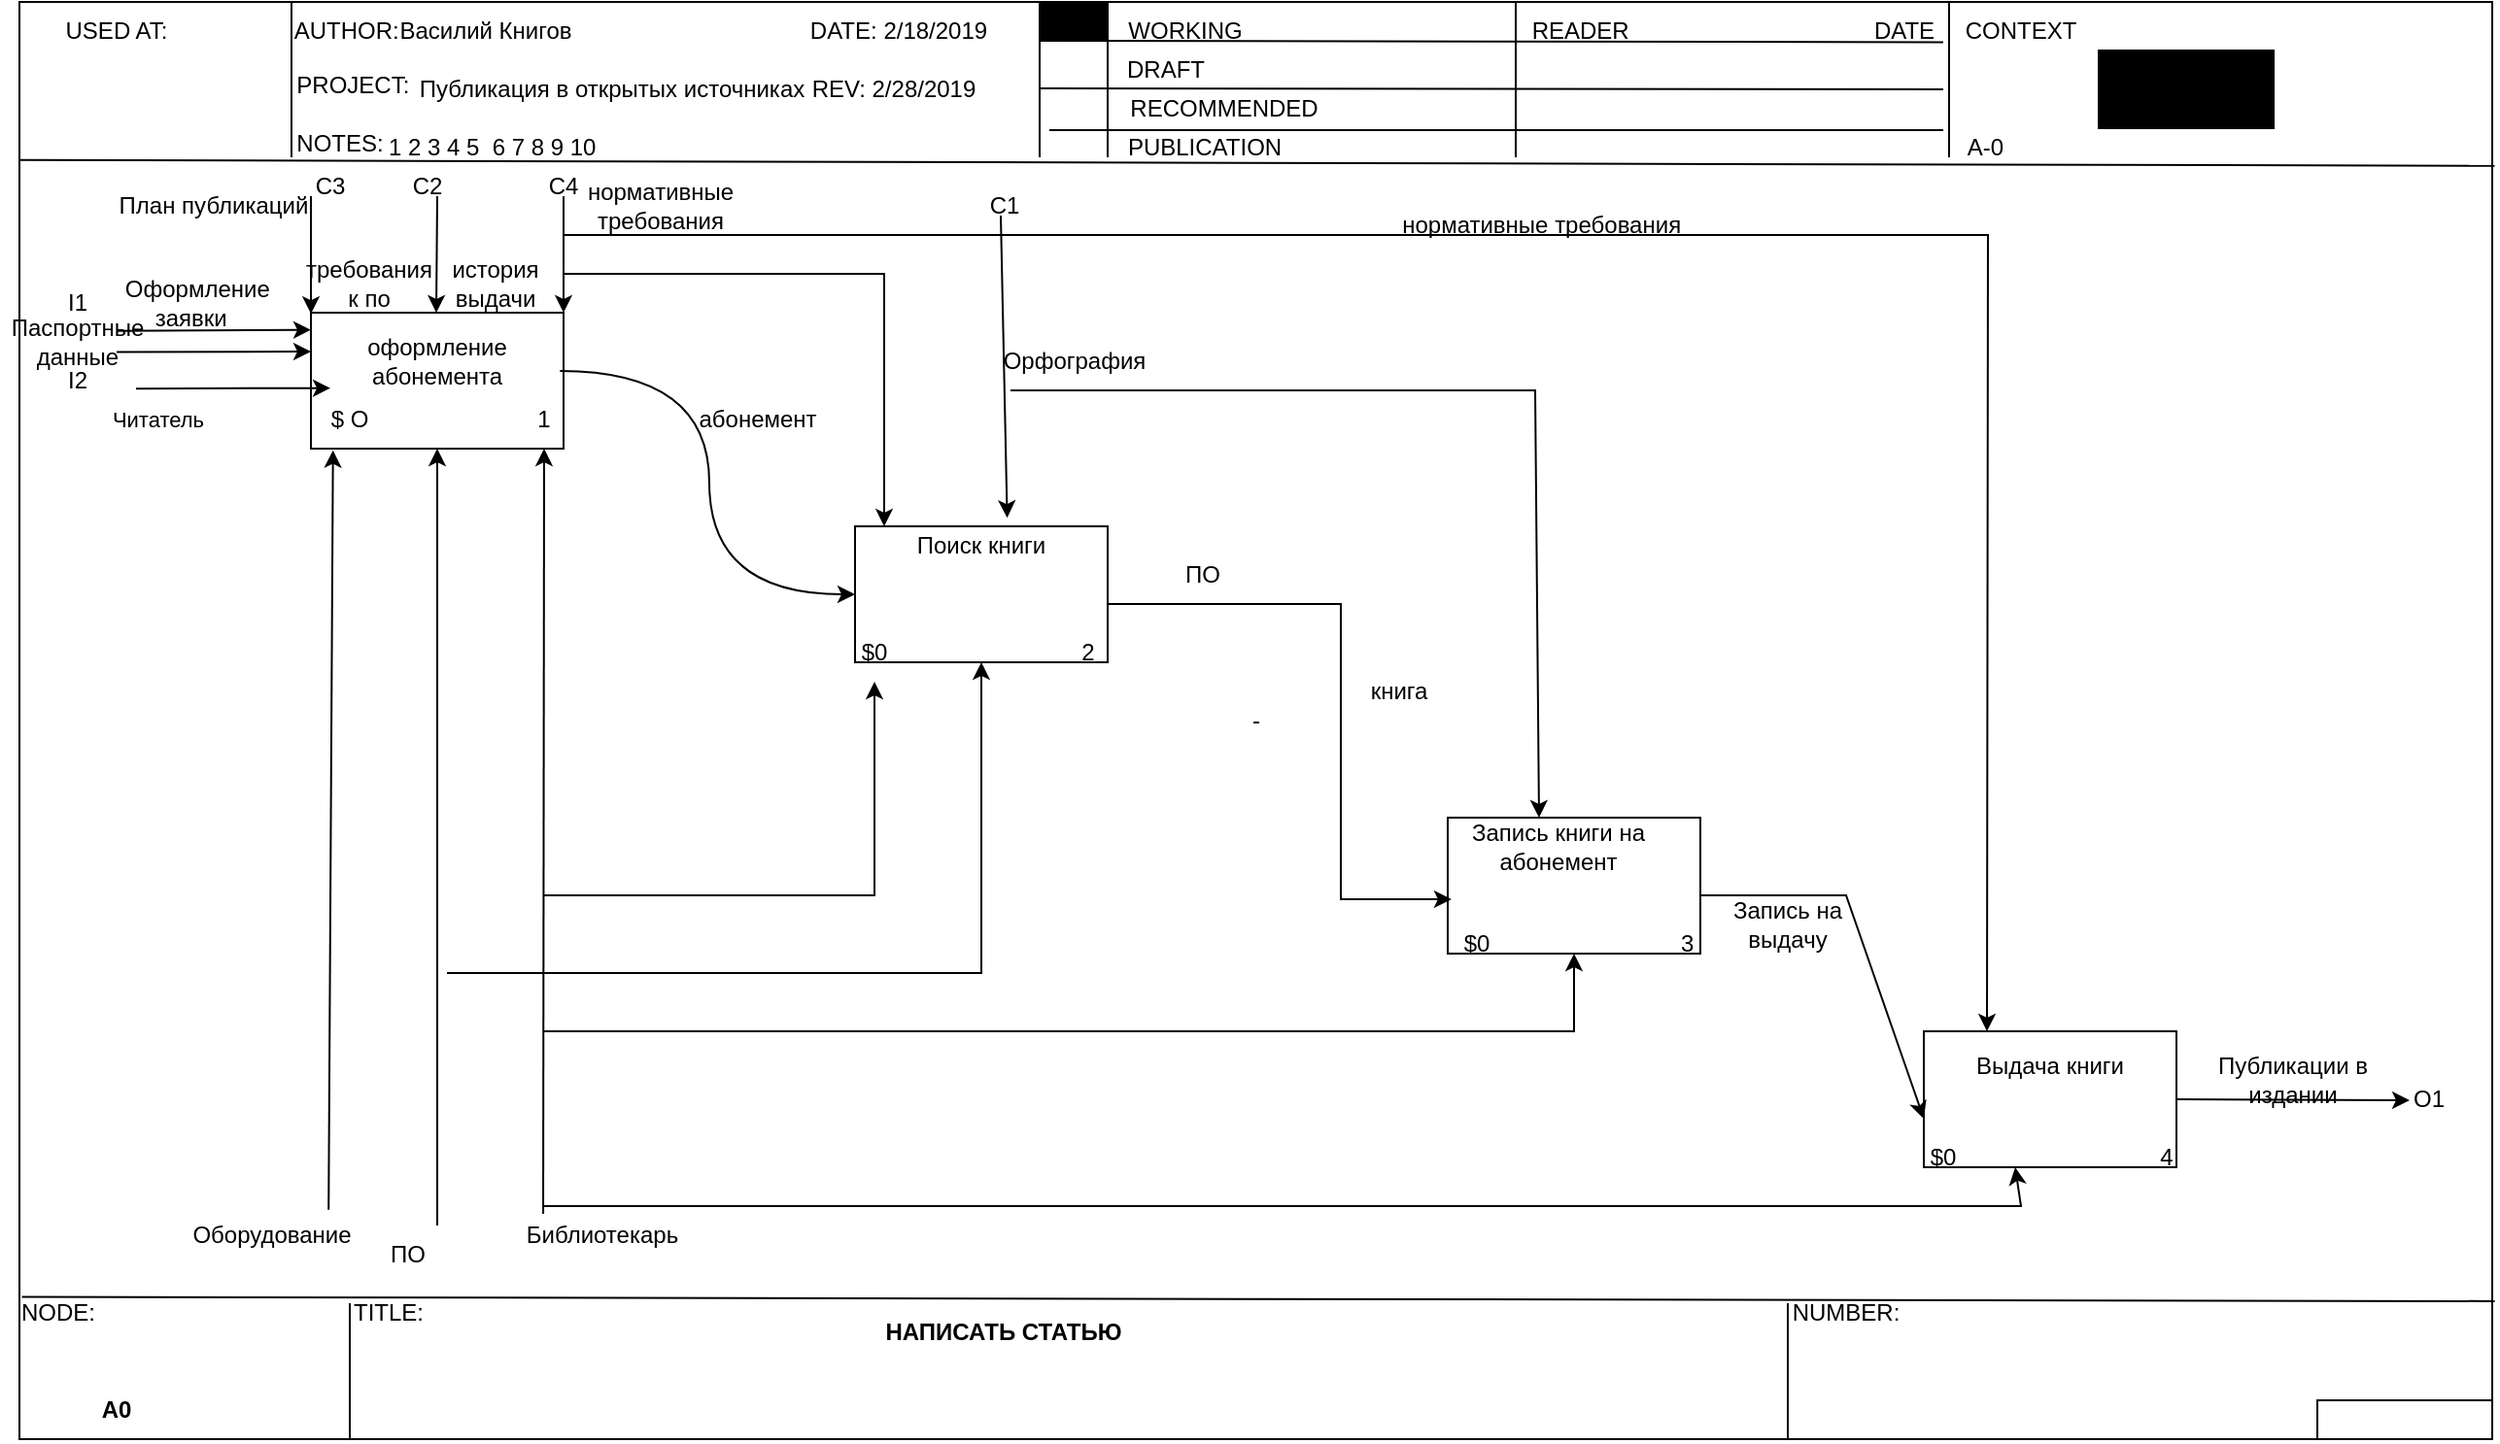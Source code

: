 <mxfile version="22.1.0" type="device">
  <diagram name="Страница — 1" id="6WO-aSrwxOhQBxibaMNb">
    <mxGraphModel dx="2261" dy="790" grid="1" gridSize="10" guides="1" tooltips="1" connect="1" arrows="1" fold="1" page="1" pageScale="1" pageWidth="827" pageHeight="1169" math="0" shadow="0">
      <root>
        <mxCell id="0" />
        <mxCell id="1" parent="0" />
        <mxCell id="sWCNk8pbO3IkmVhWrQu3-1" value="-" style="rounded=0;whiteSpace=wrap;html=1;" parent="1" vertex="1">
          <mxGeometry x="-20" y="50" width="1272.5" height="740" as="geometry" />
        </mxCell>
        <mxCell id="sWCNk8pbO3IkmVhWrQu3-5" value="" style="endArrow=none;html=1;rounded=0;entryX=1.001;entryY=0.114;entryDx=0;entryDy=0;entryPerimeter=0;exitX=0;exitY=0.11;exitDx=0;exitDy=0;exitPerimeter=0;" parent="1" source="sWCNk8pbO3IkmVhWrQu3-1" target="sWCNk8pbO3IkmVhWrQu3-1" edge="1">
          <mxGeometry width="50" height="50" relative="1" as="geometry">
            <mxPoint x="40" y="130.3" as="sourcePoint" />
            <mxPoint x="970" y="130" as="targetPoint" />
          </mxGeometry>
        </mxCell>
        <mxCell id="sWCNk8pbO3IkmVhWrQu3-6" value="USED AT:" style="text;html=1;strokeColor=none;fillColor=none;align=center;verticalAlign=middle;whiteSpace=wrap;rounded=0;" parent="1" vertex="1">
          <mxGeometry y="50" width="60" height="30" as="geometry" />
        </mxCell>
        <mxCell id="sWCNk8pbO3IkmVhWrQu3-7" value="" style="endArrow=none;html=1;rounded=0;" parent="1" edge="1">
          <mxGeometry width="50" height="50" relative="1" as="geometry">
            <mxPoint x="120" y="130" as="sourcePoint" />
            <mxPoint x="120" y="50" as="targetPoint" />
          </mxGeometry>
        </mxCell>
        <mxCell id="sWCNk8pbO3IkmVhWrQu3-8" value="AUTHOR:&amp;nbsp;" style="text;html=1;strokeColor=none;fillColor=none;align=center;verticalAlign=middle;whiteSpace=wrap;rounded=0;" parent="1" vertex="1">
          <mxGeometry x="120" y="50" width="60" height="30" as="geometry" />
        </mxCell>
        <mxCell id="sWCNk8pbO3IkmVhWrQu3-13" value="Василий Книгов" style="text;html=1;strokeColor=none;fillColor=none;align=center;verticalAlign=middle;whiteSpace=wrap;rounded=0;" parent="1" vertex="1">
          <mxGeometry x="160" y="50" width="120" height="30" as="geometry" />
        </mxCell>
        <mxCell id="sWCNk8pbO3IkmVhWrQu3-14" value="&amp;nbsp; &amp;nbsp; &amp;nbsp; &amp;nbsp; &amp;nbsp; &amp;nbsp;PROJECT:" style="text;html=1;strokeColor=none;fillColor=none;align=center;verticalAlign=middle;whiteSpace=wrap;rounded=0;" parent="1" vertex="1">
          <mxGeometry x="120" y="70" width="60" height="30" as="geometry" />
        </mxCell>
        <mxCell id="sWCNk8pbO3IkmVhWrQu3-15" value="Публикация в открытых источниках" style="text;html=1;strokeColor=none;fillColor=none;align=center;verticalAlign=middle;whiteSpace=wrap;rounded=0;" parent="1" vertex="1">
          <mxGeometry x="180" y="80" width="210" height="30" as="geometry" />
        </mxCell>
        <mxCell id="sWCNk8pbO3IkmVhWrQu3-16" value="&amp;nbsp; &amp;nbsp; &amp;nbsp; &amp;nbsp; &amp;nbsp; &amp;nbsp; &amp;nbsp; &amp;nbsp; &amp;nbsp; &amp;nbsp; &amp;nbsp;NOTES:" style="text;html=1;strokeColor=none;fillColor=none;align=center;verticalAlign=middle;whiteSpace=wrap;rounded=0;" parent="1" vertex="1">
          <mxGeometry x="110" y="100" width="60" height="30" as="geometry" />
        </mxCell>
        <mxCell id="sWCNk8pbO3IkmVhWrQu3-17" value="1 2 3 4 5&amp;nbsp; 6 7 8 9 10&amp;nbsp;" style="text;html=1;strokeColor=none;fillColor=none;align=center;verticalAlign=middle;whiteSpace=wrap;rounded=0;" parent="1" vertex="1">
          <mxGeometry x="160" y="110" width="130" height="30" as="geometry" />
        </mxCell>
        <mxCell id="sWCNk8pbO3IkmVhWrQu3-19" value="DATE: 2/18/2019" style="text;html=1;strokeColor=none;fillColor=none;align=center;verticalAlign=middle;whiteSpace=wrap;rounded=0;" parent="1" vertex="1">
          <mxGeometry x="375" y="50" width="115" height="30" as="geometry" />
        </mxCell>
        <mxCell id="sWCNk8pbO3IkmVhWrQu3-20" value="REV: 2/28/2019" style="text;html=1;strokeColor=none;fillColor=none;align=center;verticalAlign=middle;whiteSpace=wrap;rounded=0;" parent="1" vertex="1">
          <mxGeometry x="375" y="80" width="110" height="30" as="geometry" />
        </mxCell>
        <mxCell id="sWCNk8pbO3IkmVhWrQu3-21" value="" style="endArrow=none;html=1;rounded=0;entryX=1;entryY=0;entryDx=0;entryDy=0;" parent="1" edge="1">
          <mxGeometry width="50" height="50" relative="1" as="geometry">
            <mxPoint x="505" y="130" as="sourcePoint" />
            <mxPoint x="505" y="50" as="targetPoint" />
          </mxGeometry>
        </mxCell>
        <mxCell id="sWCNk8pbO3IkmVhWrQu3-22" value="" style="endArrow=none;html=1;rounded=0;" parent="1" edge="1">
          <mxGeometry width="50" height="50" relative="1" as="geometry">
            <mxPoint x="540" y="130" as="sourcePoint" />
            <mxPoint x="540" y="50" as="targetPoint" />
          </mxGeometry>
        </mxCell>
        <mxCell id="sWCNk8pbO3IkmVhWrQu3-23" value="" style="endArrow=none;html=1;rounded=0;entryX=0.833;entryY=0.691;entryDx=0;entryDy=0;entryPerimeter=0;" parent="1" target="sWCNk8pbO3IkmVhWrQu3-36" edge="1">
          <mxGeometry width="50" height="50" relative="1" as="geometry">
            <mxPoint x="505" y="70" as="sourcePoint" />
            <mxPoint x="750" y="70" as="targetPoint" />
          </mxGeometry>
        </mxCell>
        <mxCell id="sWCNk8pbO3IkmVhWrQu3-26" value="" style="endArrow=none;html=1;rounded=0;" parent="1" edge="1">
          <mxGeometry width="50" height="50" relative="1" as="geometry">
            <mxPoint x="505" y="94.5" as="sourcePoint" />
            <mxPoint x="970" y="95" as="targetPoint" />
          </mxGeometry>
        </mxCell>
        <mxCell id="sWCNk8pbO3IkmVhWrQu3-27" value="" style="endArrow=none;html=1;rounded=0;" parent="1" edge="1">
          <mxGeometry width="50" height="50" relative="1" as="geometry">
            <mxPoint x="510" y="116" as="sourcePoint" />
            <mxPoint x="970" y="116" as="targetPoint" />
            <Array as="points" />
          </mxGeometry>
        </mxCell>
        <mxCell id="sWCNk8pbO3IkmVhWrQu3-28" value="" style="endArrow=none;html=1;rounded=0;" parent="1" edge="1">
          <mxGeometry width="50" height="50" relative="1" as="geometry">
            <mxPoint x="750" y="130" as="sourcePoint" />
            <mxPoint x="750" y="50" as="targetPoint" />
          </mxGeometry>
        </mxCell>
        <mxCell id="sWCNk8pbO3IkmVhWrQu3-29" value="WORKING" style="text;html=1;strokeColor=none;fillColor=none;align=center;verticalAlign=middle;whiteSpace=wrap;rounded=0;" parent="1" vertex="1">
          <mxGeometry x="550" y="50" width="60" height="30" as="geometry" />
        </mxCell>
        <mxCell id="sWCNk8pbO3IkmVhWrQu3-30" value="DRAFT" style="text;html=1;strokeColor=none;fillColor=none;align=center;verticalAlign=middle;whiteSpace=wrap;rounded=0;" parent="1" vertex="1">
          <mxGeometry x="540" y="70" width="60" height="30" as="geometry" />
        </mxCell>
        <mxCell id="sWCNk8pbO3IkmVhWrQu3-32" value="RECOMMENDED" style="text;html=1;strokeColor=none;fillColor=none;align=center;verticalAlign=middle;whiteSpace=wrap;rounded=0;" parent="1" vertex="1">
          <mxGeometry x="570" y="90" width="60" height="30" as="geometry" />
        </mxCell>
        <mxCell id="sWCNk8pbO3IkmVhWrQu3-33" value="PUBLICATION" style="text;html=1;strokeColor=none;fillColor=none;align=center;verticalAlign=middle;whiteSpace=wrap;rounded=0;" parent="1" vertex="1">
          <mxGeometry x="560" y="110" width="60" height="30" as="geometry" />
        </mxCell>
        <mxCell id="sWCNk8pbO3IkmVhWrQu3-35" value="&amp;nbsp; READER" style="text;html=1;strokeColor=none;fillColor=none;align=center;verticalAlign=middle;whiteSpace=wrap;rounded=0;" parent="1" vertex="1">
          <mxGeometry x="750" y="50" width="60" height="30" as="geometry" />
        </mxCell>
        <mxCell id="sWCNk8pbO3IkmVhWrQu3-36" value="DATE" style="text;html=1;strokeColor=none;fillColor=none;align=center;verticalAlign=middle;whiteSpace=wrap;rounded=0;" parent="1" vertex="1">
          <mxGeometry x="920" y="50" width="60" height="30" as="geometry" />
        </mxCell>
        <mxCell id="sWCNk8pbO3IkmVhWrQu3-39" value="" style="endArrow=none;html=1;rounded=0;" parent="1" edge="1">
          <mxGeometry width="50" height="50" relative="1" as="geometry">
            <mxPoint x="973" y="130" as="sourcePoint" />
            <mxPoint x="973" y="50" as="targetPoint" />
          </mxGeometry>
        </mxCell>
        <mxCell id="sWCNk8pbO3IkmVhWrQu3-40" value="CONTEXT" style="text;html=1;strokeColor=none;fillColor=none;align=center;verticalAlign=middle;whiteSpace=wrap;rounded=0;" parent="1" vertex="1">
          <mxGeometry x="980" y="50" width="60" height="30" as="geometry" />
        </mxCell>
        <mxCell id="sWCNk8pbO3IkmVhWrQu3-41" value="&amp;nbsp;A-0" style="text;html=1;strokeColor=none;fillColor=none;align=center;verticalAlign=middle;whiteSpace=wrap;rounded=0;" parent="1" vertex="1">
          <mxGeometry x="960" y="110" width="60" height="30" as="geometry" />
        </mxCell>
        <mxCell id="sWCNk8pbO3IkmVhWrQu3-43" value="" style="rounded=0;whiteSpace=wrap;html=1;fillColor=#000000;" parent="1" vertex="1">
          <mxGeometry x="506" y="50" width="34" height="20" as="geometry" />
        </mxCell>
        <mxCell id="sWCNk8pbO3IkmVhWrQu3-44" value="" style="rounded=0;whiteSpace=wrap;html=1;fillColor=#000000;" parent="1" vertex="1">
          <mxGeometry x="1050" y="75" width="90" height="40" as="geometry" />
        </mxCell>
        <mxCell id="sWCNk8pbO3IkmVhWrQu3-45" value="" style="endArrow=none;html=1;rounded=0;entryX=1.001;entryY=0.904;entryDx=0;entryDy=0;entryPerimeter=0;exitX=0.001;exitY=0.901;exitDx=0;exitDy=0;exitPerimeter=0;" parent="1" source="sWCNk8pbO3IkmVhWrQu3-1" target="sWCNk8pbO3IkmVhWrQu3-1" edge="1">
          <mxGeometry width="50" height="50" relative="1" as="geometry">
            <mxPoint x="150" y="870" as="sourcePoint" />
            <mxPoint x="200" y="820" as="targetPoint" />
          </mxGeometry>
        </mxCell>
        <mxCell id="sWCNk8pbO3IkmVhWrQu3-47" value="" style="endArrow=none;html=1;rounded=0;" parent="1" edge="1">
          <mxGeometry width="50" height="50" relative="1" as="geometry">
            <mxPoint x="150" y="790" as="sourcePoint" />
            <mxPoint x="150" y="720" as="targetPoint" />
          </mxGeometry>
        </mxCell>
        <mxCell id="sWCNk8pbO3IkmVhWrQu3-48" value="NODE:" style="text;html=1;strokeColor=none;fillColor=none;align=center;verticalAlign=middle;whiteSpace=wrap;rounded=0;" parent="1" vertex="1">
          <mxGeometry x="-30" y="710" width="60" height="30" as="geometry" />
        </mxCell>
        <mxCell id="sWCNk8pbO3IkmVhWrQu3-49" value="&lt;b&gt;A0&lt;/b&gt;" style="text;html=1;strokeColor=none;fillColor=none;align=center;verticalAlign=middle;whiteSpace=wrap;rounded=0;" parent="1" vertex="1">
          <mxGeometry y="760" width="60" height="30" as="geometry" />
        </mxCell>
        <mxCell id="sWCNk8pbO3IkmVhWrQu3-50" value="" style="endArrow=none;html=1;rounded=0;" parent="1" edge="1">
          <mxGeometry width="50" height="50" relative="1" as="geometry">
            <mxPoint x="890" y="790" as="sourcePoint" />
            <mxPoint x="890" y="720" as="targetPoint" />
          </mxGeometry>
        </mxCell>
        <mxCell id="sWCNk8pbO3IkmVhWrQu3-51" value="TITLE:" style="text;html=1;strokeColor=none;fillColor=none;align=center;verticalAlign=middle;whiteSpace=wrap;rounded=0;" parent="1" vertex="1">
          <mxGeometry x="140" y="710" width="60" height="30" as="geometry" />
        </mxCell>
        <mxCell id="sWCNk8pbO3IkmVhWrQu3-52" value="&lt;b&gt;НАПИСАТЬ СТАТЬЮ&lt;/b&gt;" style="text;html=1;strokeColor=none;fillColor=none;align=center;verticalAlign=middle;whiteSpace=wrap;rounded=0;" parent="1" vertex="1">
          <mxGeometry x="414" y="720" width="145" height="30" as="geometry" />
        </mxCell>
        <mxCell id="sWCNk8pbO3IkmVhWrQu3-53" value="NUMBER:" style="text;html=1;strokeColor=none;fillColor=none;align=center;verticalAlign=middle;whiteSpace=wrap;rounded=0;" parent="1" vertex="1">
          <mxGeometry x="890" y="710" width="60" height="30" as="geometry" />
        </mxCell>
        <mxCell id="sWCNk8pbO3IkmVhWrQu3-55" value="" style="rounded=0;whiteSpace=wrap;html=1;" parent="1" vertex="1">
          <mxGeometry x="1162.5" y="770" width="90" height="20" as="geometry" />
        </mxCell>
        <mxCell id="sWCNk8pbO3IkmVhWrQu3-56" value="" style="rounded=0;whiteSpace=wrap;html=1;" parent="1" vertex="1">
          <mxGeometry x="130" y="210" width="130" height="70" as="geometry" />
        </mxCell>
        <mxCell id="sWCNk8pbO3IkmVhWrQu3-59" value="оформление абонемента" style="text;html=1;strokeColor=none;fillColor=none;align=center;verticalAlign=middle;whiteSpace=wrap;rounded=0;" parent="1" vertex="1">
          <mxGeometry x="140" y="220" width="110" height="30" as="geometry" />
        </mxCell>
        <mxCell id="sWCNk8pbO3IkmVhWrQu3-60" value="$ O" style="text;html=1;strokeColor=none;fillColor=none;align=center;verticalAlign=middle;whiteSpace=wrap;rounded=0;" parent="1" vertex="1">
          <mxGeometry x="120" y="250" width="60" height="30" as="geometry" />
        </mxCell>
        <mxCell id="sWCNk8pbO3IkmVhWrQu3-61" value="1" style="text;html=1;strokeColor=none;fillColor=none;align=center;verticalAlign=middle;whiteSpace=wrap;rounded=0;" parent="1" vertex="1">
          <mxGeometry x="220" y="250" width="60" height="30" as="geometry" />
        </mxCell>
        <mxCell id="sWCNk8pbO3IkmVhWrQu3-64" value="" style="rounded=0;whiteSpace=wrap;html=1;" parent="1" vertex="1">
          <mxGeometry x="410" y="320" width="130" height="70" as="geometry" />
        </mxCell>
        <mxCell id="sWCNk8pbO3IkmVhWrQu3-67" value="Поиск книги" style="text;html=1;strokeColor=none;fillColor=none;align=center;verticalAlign=middle;whiteSpace=wrap;rounded=0;" parent="1" vertex="1">
          <mxGeometry x="425" y="320" width="100" height="20" as="geometry" />
        </mxCell>
        <mxCell id="sWCNk8pbO3IkmVhWrQu3-68" value="$0" style="text;html=1;strokeColor=none;fillColor=none;align=center;verticalAlign=middle;whiteSpace=wrap;rounded=0;" parent="1" vertex="1">
          <mxGeometry x="390" y="370" width="60" height="30" as="geometry" />
        </mxCell>
        <mxCell id="sWCNk8pbO3IkmVhWrQu3-69" value="2" style="text;html=1;strokeColor=none;fillColor=none;align=center;verticalAlign=middle;whiteSpace=wrap;rounded=0;" parent="1" vertex="1">
          <mxGeometry x="500" y="370" width="60" height="30" as="geometry" />
        </mxCell>
        <mxCell id="sWCNk8pbO3IkmVhWrQu3-70" value="" style="rounded=0;whiteSpace=wrap;html=1;" parent="1" vertex="1">
          <mxGeometry x="715" y="470" width="130" height="70" as="geometry" />
        </mxCell>
        <mxCell id="sWCNk8pbO3IkmVhWrQu3-71" value="Запись книги на абонемент" style="text;html=1;strokeColor=none;fillColor=none;align=center;verticalAlign=middle;whiteSpace=wrap;rounded=0;" parent="1" vertex="1">
          <mxGeometry x="717" y="470" width="110" height="30" as="geometry" />
        </mxCell>
        <mxCell id="sWCNk8pbO3IkmVhWrQu3-75" value="$0" style="text;html=1;strokeColor=none;fillColor=none;align=center;verticalAlign=middle;whiteSpace=wrap;rounded=0;" parent="1" vertex="1">
          <mxGeometry x="700" y="520" width="60" height="30" as="geometry" />
        </mxCell>
        <mxCell id="sWCNk8pbO3IkmVhWrQu3-76" value="&amp;nbsp; &amp;nbsp; &amp;nbsp;3" style="text;html=1;strokeColor=none;fillColor=none;align=center;verticalAlign=middle;whiteSpace=wrap;rounded=0;" parent="1" vertex="1">
          <mxGeometry x="800" y="520" width="60" height="30" as="geometry" />
        </mxCell>
        <mxCell id="sWCNk8pbO3IkmVhWrQu3-77" value="" style="rounded=0;whiteSpace=wrap;html=1;" parent="1" vertex="1">
          <mxGeometry x="960" y="580" width="130" height="70" as="geometry" />
        </mxCell>
        <mxCell id="sWCNk8pbO3IkmVhWrQu3-78" value="Выдача книги" style="text;html=1;strokeColor=none;fillColor=none;align=center;verticalAlign=middle;whiteSpace=wrap;rounded=0;" parent="1" vertex="1">
          <mxGeometry x="960" y="580" width="130" height="35" as="geometry" />
        </mxCell>
        <mxCell id="sWCNk8pbO3IkmVhWrQu3-79" value="$0" style="text;html=1;strokeColor=none;fillColor=none;align=center;verticalAlign=middle;whiteSpace=wrap;rounded=0;" parent="1" vertex="1">
          <mxGeometry x="940" y="630" width="60" height="30" as="geometry" />
        </mxCell>
        <mxCell id="sWCNk8pbO3IkmVhWrQu3-80" value="4" style="text;html=1;strokeColor=none;fillColor=none;align=center;verticalAlign=middle;whiteSpace=wrap;rounded=0;" parent="1" vertex="1">
          <mxGeometry x="1055" y="630" width="60" height="30" as="geometry" />
        </mxCell>
        <mxCell id="sWCNk8pbO3IkmVhWrQu3-81" value="" style="endArrow=classic;html=1;rounded=0;entryX=0;entryY=0.25;entryDx=0;entryDy=0;" parent="1" edge="1">
          <mxGeometry width="50" height="50" relative="1" as="geometry">
            <mxPoint x="30" y="219.32" as="sourcePoint" />
            <mxPoint x="130" y="218.82" as="targetPoint" />
          </mxGeometry>
        </mxCell>
        <mxCell id="sWCNk8pbO3IkmVhWrQu3-82" value="I1" style="text;html=1;strokeColor=none;fillColor=none;align=center;verticalAlign=middle;whiteSpace=wrap;rounded=0;" parent="1" vertex="1">
          <mxGeometry x="-10" y="190" width="40" height="30" as="geometry" />
        </mxCell>
        <mxCell id="sWCNk8pbO3IkmVhWrQu3-83" value="" style="endArrow=classic;html=1;rounded=0;entryX=0;entryY=0.25;entryDx=0;entryDy=0;" parent="1" edge="1">
          <mxGeometry width="50" height="50" relative="1" as="geometry">
            <mxPoint x="30" y="230.25" as="sourcePoint" />
            <mxPoint x="130" y="230" as="targetPoint" />
          </mxGeometry>
        </mxCell>
        <mxCell id="sWCNk8pbO3IkmVhWrQu3-86" value="I2" style="text;html=1;strokeColor=none;fillColor=none;align=center;verticalAlign=middle;whiteSpace=wrap;rounded=0;" parent="1" vertex="1">
          <mxGeometry x="-20" y="230" width="60" height="30" as="geometry" />
        </mxCell>
        <mxCell id="sWCNk8pbO3IkmVhWrQu3-87" value="&amp;nbsp;Оформление заявки&amp;nbsp;" style="text;html=1;strokeColor=none;fillColor=none;align=center;verticalAlign=middle;whiteSpace=wrap;rounded=0;" parent="1" vertex="1">
          <mxGeometry x="10" y="190" width="120" height="30" as="geometry" />
        </mxCell>
        <mxCell id="sWCNk8pbO3IkmVhWrQu3-91" value="План публикаций" style="text;html=1;strokeColor=none;fillColor=none;align=center;verticalAlign=middle;whiteSpace=wrap;rounded=0;" parent="1" vertex="1">
          <mxGeometry x="30" y="140" width="100" height="30" as="geometry" />
        </mxCell>
        <mxCell id="sWCNk8pbO3IkmVhWrQu3-92" value="" style="endArrow=classic;html=1;rounded=0;entryX=0.154;entryY=0.008;entryDx=0;entryDy=0;entryPerimeter=0;" parent="1" edge="1">
          <mxGeometry width="50" height="50" relative="1" as="geometry">
            <mxPoint x="130" y="150" as="sourcePoint" />
            <mxPoint x="130.02" y="210.56" as="targetPoint" />
          </mxGeometry>
        </mxCell>
        <mxCell id="sWCNk8pbO3IkmVhWrQu3-93" value="" style="endArrow=classic;html=1;rounded=0;entryX=0.154;entryY=0.008;entryDx=0;entryDy=0;entryPerimeter=0;" parent="1" edge="1">
          <mxGeometry width="50" height="50" relative="1" as="geometry">
            <mxPoint x="195" y="150" as="sourcePoint" />
            <mxPoint x="194.5" y="210" as="targetPoint" />
          </mxGeometry>
        </mxCell>
        <mxCell id="sWCNk8pbO3IkmVhWrQu3-94" value="история выдачи" style="text;html=1;strokeColor=none;fillColor=none;align=center;verticalAlign=middle;whiteSpace=wrap;rounded=0;" parent="1" vertex="1">
          <mxGeometry x="195" y="180" width="60" height="30" as="geometry" />
        </mxCell>
        <mxCell id="sWCNk8pbO3IkmVhWrQu3-97" value="С3" style="text;html=1;strokeColor=none;fillColor=none;align=center;verticalAlign=middle;whiteSpace=wrap;rounded=0;" parent="1" vertex="1">
          <mxGeometry x="110" y="130" width="60" height="30" as="geometry" />
        </mxCell>
        <mxCell id="sWCNk8pbO3IkmVhWrQu3-98" value="&lt;blockquote style=&quot;margin: 0 0 0 40px; border: none; padding: 0px;&quot;&gt;С2&lt;/blockquote&gt;" style="text;html=1;strokeColor=none;fillColor=none;align=center;verticalAlign=middle;whiteSpace=wrap;rounded=0;" parent="1" vertex="1">
          <mxGeometry x="140" y="130" width="60" height="30" as="geometry" />
        </mxCell>
        <mxCell id="sWCNk8pbO3IkmVhWrQu3-99" value="" style="endArrow=classic;html=1;rounded=0;entryX=0.356;entryY=1.028;entryDx=0;entryDy=0;entryPerimeter=0;exitX=0.985;exitY=0.062;exitDx=0;exitDy=0;exitPerimeter=0;" parent="1" target="sWCNk8pbO3IkmVhWrQu3-60" edge="1" source="aSY_hGSoixOe-V6Y5yrn-42">
          <mxGeometry width="50" height="50" relative="1" as="geometry">
            <mxPoint x="141" y="700" as="sourcePoint" />
            <mxPoint x="150" y="280" as="targetPoint" />
          </mxGeometry>
        </mxCell>
        <mxCell id="sWCNk8pbO3IkmVhWrQu3-101" value="" style="endArrow=classic;html=1;rounded=0;entryX=0.633;entryY=-0.22;entryDx=0;entryDy=0;entryPerimeter=0;" parent="1" target="sWCNk8pbO3IkmVhWrQu3-67" edge="1">
          <mxGeometry width="50" height="50" relative="1" as="geometry">
            <mxPoint x="485" y="160" as="sourcePoint" />
            <mxPoint x="535" y="210" as="targetPoint" />
          </mxGeometry>
        </mxCell>
        <mxCell id="sWCNk8pbO3IkmVhWrQu3-103" value="C1" style="text;html=1;strokeColor=none;fillColor=none;align=center;verticalAlign=middle;whiteSpace=wrap;rounded=0;" parent="1" vertex="1">
          <mxGeometry x="456.5" y="140" width="60" height="30" as="geometry" />
        </mxCell>
        <mxCell id="sWCNk8pbO3IkmVhWrQu3-104" value="" style="endArrow=classic;html=1;rounded=0;entryX=1;entryY=0;entryDx=0;entryDy=0;" parent="1" target="sWCNk8pbO3IkmVhWrQu3-56" edge="1">
          <mxGeometry width="50" height="50" relative="1" as="geometry">
            <mxPoint x="260" y="150" as="sourcePoint" />
            <mxPoint x="340.86" y="210" as="targetPoint" />
          </mxGeometry>
        </mxCell>
        <mxCell id="sWCNk8pbO3IkmVhWrQu3-107" value="C4" style="text;html=1;strokeColor=none;fillColor=none;align=center;verticalAlign=middle;whiteSpace=wrap;rounded=0;" parent="1" vertex="1">
          <mxGeometry x="230" y="130" width="60" height="30" as="geometry" />
        </mxCell>
        <mxCell id="sWCNk8pbO3IkmVhWrQu3-111" value="" style="endArrow=classic;html=1;rounded=0;exitX=0.986;exitY=0.428;exitDx=0;exitDy=0;exitPerimeter=0;entryX=0;entryY=0.5;entryDx=0;entryDy=0;edgeStyle=orthogonalEdgeStyle;curved=1;" parent="1" source="sWCNk8pbO3IkmVhWrQu3-56" target="sWCNk8pbO3IkmVhWrQu3-64" edge="1">
          <mxGeometry width="50" height="50" relative="1" as="geometry">
            <mxPoint x="360" y="280" as="sourcePoint" />
            <mxPoint x="410" y="230" as="targetPoint" />
          </mxGeometry>
        </mxCell>
        <mxCell id="aSY_hGSoixOe-V6Y5yrn-2" value="" style="endArrow=classic;html=1;rounded=0;entryX=0.25;entryY=0;entryDx=0;entryDy=0;" edge="1" parent="1" target="sWCNk8pbO3IkmVhWrQu3-78">
          <mxGeometry width="50" height="50" relative="1" as="geometry">
            <mxPoint x="260" y="170" as="sourcePoint" />
            <mxPoint x="992.5" y="560" as="targetPoint" />
            <Array as="points">
              <mxPoint x="993" y="170" />
            </Array>
          </mxGeometry>
        </mxCell>
        <mxCell id="aSY_hGSoixOe-V6Y5yrn-3" value="" style="endArrow=classic;html=1;rounded=0;entryX=0;entryY=0;entryDx=0;entryDy=0;" edge="1" parent="1" target="sWCNk8pbO3IkmVhWrQu3-67">
          <mxGeometry width="50" height="50" relative="1" as="geometry">
            <mxPoint x="260" y="190" as="sourcePoint" />
            <mxPoint x="310" y="140" as="targetPoint" />
            <Array as="points">
              <mxPoint x="425" y="190" />
            </Array>
          </mxGeometry>
        </mxCell>
        <mxCell id="aSY_hGSoixOe-V6Y5yrn-6" value="" style="endArrow=classic;html=1;rounded=0;entryX=0.015;entryY=0.6;entryDx=0;entryDy=0;entryPerimeter=0;" edge="1" parent="1" target="sWCNk8pbO3IkmVhWrQu3-70">
          <mxGeometry width="50" height="50" relative="1" as="geometry">
            <mxPoint x="540" y="360" as="sourcePoint" />
            <mxPoint x="590" y="310" as="targetPoint" />
            <Array as="points">
              <mxPoint x="660" y="360" />
              <mxPoint x="660" y="512" />
            </Array>
          </mxGeometry>
        </mxCell>
        <mxCell id="aSY_hGSoixOe-V6Y5yrn-8" value="" style="endArrow=classic;html=1;rounded=0;entryX=0.409;entryY=0;entryDx=0;entryDy=0;entryPerimeter=0;" edge="1" parent="1" target="sWCNk8pbO3IkmVhWrQu3-71">
          <mxGeometry width="50" height="50" relative="1" as="geometry">
            <mxPoint x="490" y="250" as="sourcePoint" />
            <mxPoint x="540" y="200" as="targetPoint" />
            <Array as="points">
              <mxPoint x="760" y="250" />
            </Array>
          </mxGeometry>
        </mxCell>
        <mxCell id="aSY_hGSoixOe-V6Y5yrn-9" value="Орфография" style="text;html=1;strokeColor=none;fillColor=none;align=center;verticalAlign=middle;whiteSpace=wrap;rounded=0;" vertex="1" parent="1">
          <mxGeometry x="493" y="220" width="60" height="30" as="geometry" />
        </mxCell>
        <mxCell id="aSY_hGSoixOe-V6Y5yrn-15" value="" style="endArrow=classic;html=1;rounded=0;entryX=0;entryY=0.643;entryDx=0;entryDy=0;entryPerimeter=0;" edge="1" parent="1" target="sWCNk8pbO3IkmVhWrQu3-77">
          <mxGeometry width="50" height="50" relative="1" as="geometry">
            <mxPoint x="845" y="510" as="sourcePoint" />
            <mxPoint x="895" y="460" as="targetPoint" />
            <Array as="points">
              <mxPoint x="920" y="510" />
            </Array>
          </mxGeometry>
        </mxCell>
        <mxCell id="aSY_hGSoixOe-V6Y5yrn-16" value="нормативные требования&amp;nbsp;" style="text;html=1;strokeColor=none;fillColor=none;align=center;verticalAlign=middle;whiteSpace=wrap;rounded=0;" vertex="1" parent="1">
          <mxGeometry x="680" y="150" width="170" height="30" as="geometry" />
        </mxCell>
        <mxCell id="aSY_hGSoixOe-V6Y5yrn-17" value="" style="endArrow=classic;html=1;rounded=0;" edge="1" parent="1">
          <mxGeometry width="50" height="50" relative="1" as="geometry">
            <mxPoint x="1090" y="615" as="sourcePoint" />
            <mxPoint x="1210" y="615.5" as="targetPoint" />
          </mxGeometry>
        </mxCell>
        <mxCell id="aSY_hGSoixOe-V6Y5yrn-18" value="Публикации в издании" style="text;html=1;strokeColor=none;fillColor=none;align=center;verticalAlign=middle;whiteSpace=wrap;rounded=0;" vertex="1" parent="1">
          <mxGeometry x="1090" y="590" width="120" height="30" as="geometry" />
        </mxCell>
        <mxCell id="aSY_hGSoixOe-V6Y5yrn-19" value="O1" style="text;html=1;strokeColor=none;fillColor=none;align=center;verticalAlign=middle;whiteSpace=wrap;rounded=0;" vertex="1" parent="1">
          <mxGeometry x="1190" y="600" width="60" height="30" as="geometry" />
        </mxCell>
        <mxCell id="aSY_hGSoixOe-V6Y5yrn-27" value="" style="endArrow=classic;html=1;rounded=0;entryX=0.5;entryY=1;entryDx=0;entryDy=0;" edge="1" parent="1" target="sWCNk8pbO3IkmVhWrQu3-68">
          <mxGeometry width="50" height="50" relative="1" as="geometry">
            <mxPoint x="250" y="510" as="sourcePoint" />
            <mxPoint x="190" y="470" as="targetPoint" />
            <Array as="points">
              <mxPoint x="420" y="510" />
            </Array>
          </mxGeometry>
        </mxCell>
        <mxCell id="aSY_hGSoixOe-V6Y5yrn-35" value="требования к по" style="text;html=1;strokeColor=none;fillColor=none;align=center;verticalAlign=middle;whiteSpace=wrap;rounded=0;" vertex="1" parent="1">
          <mxGeometry x="130" y="180" width="60" height="30" as="geometry" />
        </mxCell>
        <mxCell id="aSY_hGSoixOe-V6Y5yrn-36" value="нормативные требования" style="text;html=1;strokeColor=none;fillColor=none;align=center;verticalAlign=middle;whiteSpace=wrap;rounded=0;" vertex="1" parent="1">
          <mxGeometry x="280" y="140" width="60" height="30" as="geometry" />
        </mxCell>
        <mxCell id="aSY_hGSoixOe-V6Y5yrn-37" value="Библиотекарь" style="text;html=1;strokeColor=none;fillColor=none;align=center;verticalAlign=middle;whiteSpace=wrap;rounded=0;" vertex="1" parent="1">
          <mxGeometry x="250" y="670" width="60" height="30" as="geometry" />
        </mxCell>
        <mxCell id="aSY_hGSoixOe-V6Y5yrn-38" value="ПО" style="text;html=1;strokeColor=none;fillColor=none;align=center;verticalAlign=middle;whiteSpace=wrap;rounded=0;" vertex="1" parent="1">
          <mxGeometry x="150" y="680" width="60" height="30" as="geometry" />
        </mxCell>
        <mxCell id="aSY_hGSoixOe-V6Y5yrn-39" value="" style="endArrow=classic;html=1;rounded=0;entryX=0.5;entryY=1;entryDx=0;entryDy=0;" edge="1" parent="1" target="sWCNk8pbO3IkmVhWrQu3-64">
          <mxGeometry width="50" height="50" relative="1" as="geometry">
            <mxPoint x="200" y="550" as="sourcePoint" />
            <mxPoint x="235" y="660" as="targetPoint" />
            <Array as="points">
              <mxPoint x="340" y="550" />
              <mxPoint x="420" y="550" />
              <mxPoint x="475" y="550" />
            </Array>
          </mxGeometry>
        </mxCell>
        <mxCell id="aSY_hGSoixOe-V6Y5yrn-40" value="" style="endArrow=classic;html=1;rounded=0;entryX=0.5;entryY=1;entryDx=0;entryDy=0;exitX=-0.008;exitY=0.133;exitDx=0;exitDy=0;exitPerimeter=0;" edge="1" parent="1" source="aSY_hGSoixOe-V6Y5yrn-37" target="sWCNk8pbO3IkmVhWrQu3-61">
          <mxGeometry width="50" height="50" relative="1" as="geometry">
            <mxPoint x="270" y="680" as="sourcePoint" />
            <mxPoint x="320" y="670" as="targetPoint" />
          </mxGeometry>
        </mxCell>
        <mxCell id="aSY_hGSoixOe-V6Y5yrn-42" value="Оборудование" style="text;html=1;strokeColor=none;fillColor=none;align=center;verticalAlign=middle;whiteSpace=wrap;rounded=0;" vertex="1" parent="1">
          <mxGeometry x="80" y="670" width="60" height="30" as="geometry" />
        </mxCell>
        <mxCell id="aSY_hGSoixOe-V6Y5yrn-44" value="Паспортные данные" style="text;html=1;strokeColor=none;fillColor=none;align=center;verticalAlign=middle;whiteSpace=wrap;rounded=0;" vertex="1" parent="1">
          <mxGeometry x="-10" y="210" width="40" height="30" as="geometry" />
        </mxCell>
        <mxCell id="aSY_hGSoixOe-V6Y5yrn-47" value="" style="endArrow=classic;html=1;rounded=0;entryX=0;entryY=0.25;entryDx=0;entryDy=0;" edge="1" parent="1">
          <mxGeometry width="50" height="50" relative="1" as="geometry">
            <mxPoint x="40" y="249.07" as="sourcePoint" />
            <mxPoint x="140" y="248.82" as="targetPoint" />
          </mxGeometry>
        </mxCell>
        <mxCell id="aSY_hGSoixOe-V6Y5yrn-60" value="Читатель" style="edgeLabel;html=1;align=center;verticalAlign=middle;resizable=0;points=[];" vertex="1" connectable="0" parent="aSY_hGSoixOe-V6Y5yrn-47">
          <mxGeometry x="0.048" y="1" relative="1" as="geometry">
            <mxPoint x="-42" y="17" as="offset" />
          </mxGeometry>
        </mxCell>
        <mxCell id="aSY_hGSoixOe-V6Y5yrn-51" value="абонемент" style="text;html=1;strokeColor=none;fillColor=none;align=center;verticalAlign=middle;whiteSpace=wrap;rounded=0;" vertex="1" parent="1">
          <mxGeometry x="330" y="250" width="60" height="30" as="geometry" />
        </mxCell>
        <mxCell id="aSY_hGSoixOe-V6Y5yrn-52" value="книга" style="text;html=1;strokeColor=none;fillColor=none;align=center;verticalAlign=middle;whiteSpace=wrap;rounded=0;" vertex="1" parent="1">
          <mxGeometry x="660" y="390" width="60" height="30" as="geometry" />
        </mxCell>
        <mxCell id="aSY_hGSoixOe-V6Y5yrn-53" value="Запись на выдачу" style="text;html=1;strokeColor=none;fillColor=none;align=center;verticalAlign=middle;whiteSpace=wrap;rounded=0;" vertex="1" parent="1">
          <mxGeometry x="860" y="510" width="60" height="30" as="geometry" />
        </mxCell>
        <mxCell id="aSY_hGSoixOe-V6Y5yrn-54" value="" style="endArrow=classic;html=1;rounded=0;entryX=0.5;entryY=1;entryDx=0;entryDy=0;" edge="1" parent="1" target="sWCNk8pbO3IkmVhWrQu3-70">
          <mxGeometry width="50" height="50" relative="1" as="geometry">
            <mxPoint x="250" y="580" as="sourcePoint" />
            <mxPoint x="300" y="530" as="targetPoint" />
            <Array as="points">
              <mxPoint x="780" y="580" />
            </Array>
          </mxGeometry>
        </mxCell>
        <mxCell id="aSY_hGSoixOe-V6Y5yrn-55" value="" style="endArrow=classic;html=1;rounded=0;entryX=1.117;entryY=0.667;entryDx=0;entryDy=0;entryPerimeter=0;" edge="1" parent="1" target="sWCNk8pbO3IkmVhWrQu3-79">
          <mxGeometry width="50" height="50" relative="1" as="geometry">
            <mxPoint x="250" y="670" as="sourcePoint" />
            <mxPoint x="300" y="565" as="targetPoint" />
            <Array as="points">
              <mxPoint x="1010" y="670" />
            </Array>
          </mxGeometry>
        </mxCell>
        <mxCell id="aSY_hGSoixOe-V6Y5yrn-57" value="ПО" style="text;html=1;strokeColor=none;fillColor=none;align=center;verticalAlign=middle;whiteSpace=wrap;rounded=0;" vertex="1" parent="1">
          <mxGeometry x="559" y="330" width="60" height="30" as="geometry" />
        </mxCell>
        <mxCell id="aSY_hGSoixOe-V6Y5yrn-59" value="" style="endArrow=classic;html=1;rounded=0;entryX=0.5;entryY=1;entryDx=0;entryDy=0;exitX=0.75;exitY=0;exitDx=0;exitDy=0;" edge="1" parent="1" source="aSY_hGSoixOe-V6Y5yrn-38" target="sWCNk8pbO3IkmVhWrQu3-56">
          <mxGeometry width="50" height="50" relative="1" as="geometry">
            <mxPoint x="170" y="380" as="sourcePoint" />
            <mxPoint x="220" y="330" as="targetPoint" />
          </mxGeometry>
        </mxCell>
      </root>
    </mxGraphModel>
  </diagram>
</mxfile>
